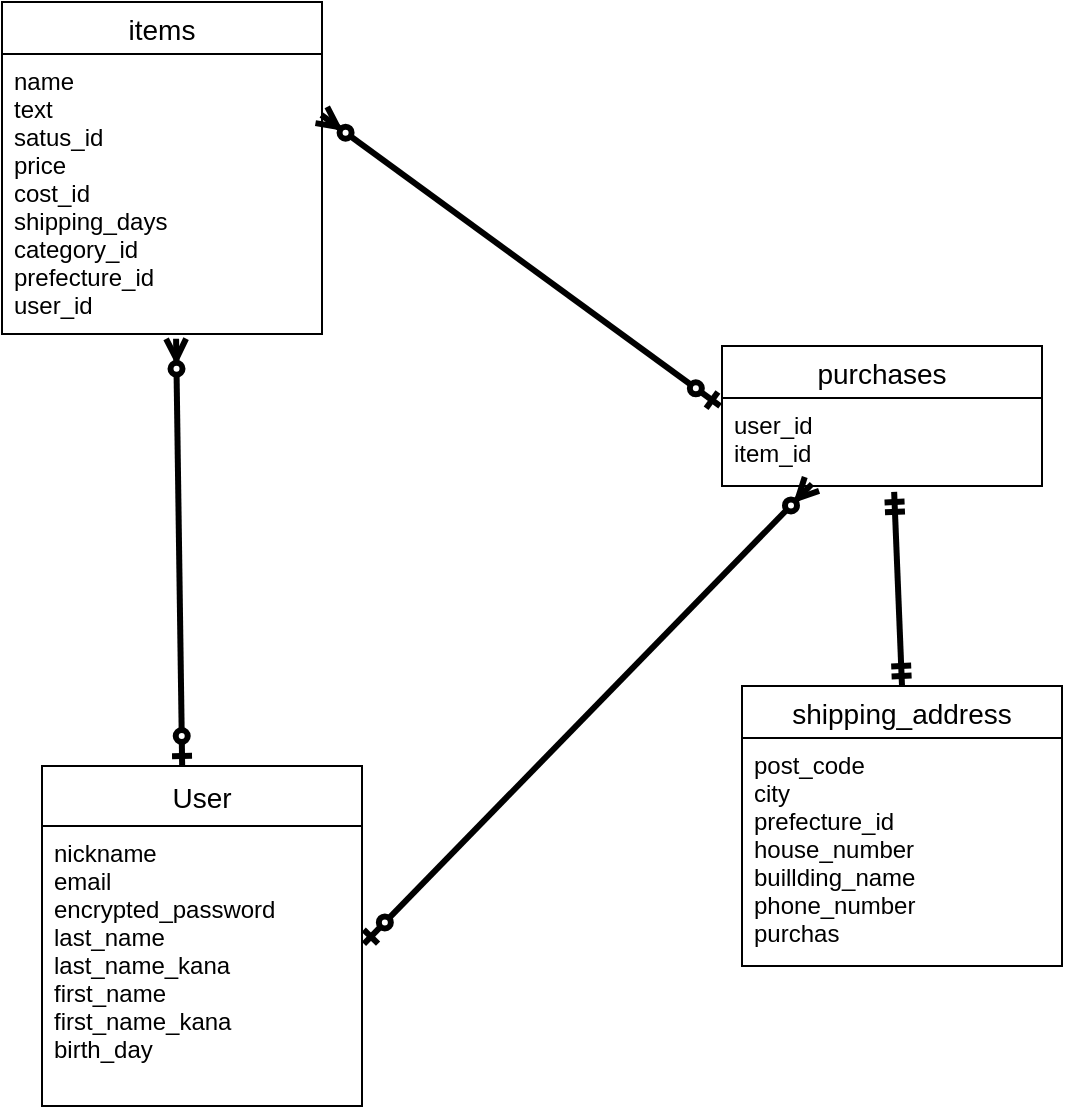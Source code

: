<mxfile>
    <diagram id="hvPI0tyWNj1RV7Cdyehd" name="ページ1">
        <mxGraphModel dx="708" dy="580" grid="1" gridSize="10" guides="1" tooltips="1" connect="1" arrows="1" fold="1" page="1" pageScale="1" pageWidth="827" pageHeight="1169" math="0" shadow="0">
            <root>
                <mxCell id="0"/>
                <mxCell id="1" parent="0"/>
                <mxCell id="3" value="User" style="swimlane;fontStyle=0;childLayout=stackLayout;horizontal=1;startSize=30;horizontalStack=0;resizeParent=1;resizeParentMax=0;resizeLast=0;collapsible=1;marginBottom=0;align=center;fontSize=14;" parent="1" vertex="1">
                    <mxGeometry x="150" y="440" width="160" height="170" as="geometry"/>
                </mxCell>
                <mxCell id="6" value="nickname&#10;email&#10;encrypted_password&#10;last_name&#10;last_name_kana&#10;first_name&#10;first_name_kana&#10;birth_day" style="text;strokeColor=none;fillColor=none;spacingLeft=4;spacingRight=4;overflow=hidden;rotatable=0;points=[[0,0.5],[1,0.5]];portConstraint=eastwest;fontSize=12;" parent="3" vertex="1">
                    <mxGeometry y="30" width="160" height="140" as="geometry"/>
                </mxCell>
                <mxCell id="9" value="shipping_address" style="swimlane;fontStyle=0;childLayout=stackLayout;horizontal=1;startSize=26;horizontalStack=0;resizeParent=1;resizeParentMax=0;resizeLast=0;collapsible=1;marginBottom=0;align=center;fontSize=14;" parent="1" vertex="1">
                    <mxGeometry x="500" y="400" width="160" height="140" as="geometry"/>
                </mxCell>
                <mxCell id="10" value="post_code&#10;city&#10;prefecture_id&#10;house_number&#10;buillding_name&#10;phone_number&#10;purchas" style="text;strokeColor=none;fillColor=none;spacingLeft=4;spacingRight=4;overflow=hidden;rotatable=0;points=[[0,0.5],[1,0.5]];portConstraint=eastwest;fontSize=12;" parent="9" vertex="1">
                    <mxGeometry y="26" width="160" height="114" as="geometry"/>
                </mxCell>
                <mxCell id="24" value="items" style="swimlane;fontStyle=0;childLayout=stackLayout;horizontal=1;startSize=26;horizontalStack=0;resizeParent=1;resizeParentMax=0;resizeLast=0;collapsible=1;marginBottom=0;align=center;fontSize=14;" parent="1" vertex="1">
                    <mxGeometry x="130" y="58" width="160" height="166" as="geometry"/>
                </mxCell>
                <mxCell id="25" value="name&#10;text&#10;satus_id&#10;price&#10;cost_id&#10;shipping_days&#10;category_id&#10;prefecture_id&#10;user_id" style="text;strokeColor=none;fillColor=none;spacingLeft=4;spacingRight=4;overflow=hidden;rotatable=0;points=[[0,0.5],[1,0.5]];portConstraint=eastwest;fontSize=12;" parent="24" vertex="1">
                    <mxGeometry y="26" width="160" height="140" as="geometry"/>
                </mxCell>
                <mxCell id="55" value="" style="fontSize=12;html=1;endArrow=ERzeroToMany;startArrow=ERzeroToOne;strokeColor=default;strokeWidth=3;entryX=0.998;entryY=0.218;entryDx=0;entryDy=0;entryPerimeter=0;exitX=-0.006;exitY=0.091;exitDx=0;exitDy=0;exitPerimeter=0;" parent="1" source="69" target="25" edge="1">
                    <mxGeometry width="100" height="100" relative="1" as="geometry">
                        <mxPoint x="510" y="171" as="sourcePoint"/>
                        <mxPoint x="464" y="120" as="targetPoint"/>
                    </mxGeometry>
                </mxCell>
                <mxCell id="65" value="" style="fontSize=12;html=1;endArrow=ERzeroToMany;startArrow=ERzeroToOne;strokeWidth=3;entryX=0.544;entryY=1.017;entryDx=0;entryDy=0;entryPerimeter=0;exitX=0.438;exitY=0;exitDx=0;exitDy=0;exitPerimeter=0;" parent="1" source="3" target="25" edge="1">
                    <mxGeometry width="100" height="100" relative="1" as="geometry">
                        <mxPoint x="160" y="420" as="sourcePoint"/>
                        <mxPoint x="260" y="320" as="targetPoint"/>
                    </mxGeometry>
                </mxCell>
                <mxCell id="67" value="purchases" style="swimlane;fontStyle=0;childLayout=stackLayout;horizontal=1;startSize=26;horizontalStack=0;resizeParent=1;resizeParentMax=0;resizeLast=0;collapsible=1;marginBottom=0;align=center;fontSize=14;" vertex="1" parent="1">
                    <mxGeometry x="490" y="230" width="160" height="70" as="geometry"/>
                </mxCell>
                <mxCell id="69" value="user_id&#10;item_id" style="text;strokeColor=none;fillColor=none;spacingLeft=4;spacingRight=4;overflow=hidden;rotatable=0;points=[[0,0.5],[1,0.5]];portConstraint=eastwest;fontSize=12;" vertex="1" parent="67">
                    <mxGeometry y="26" width="160" height="44" as="geometry"/>
                </mxCell>
                <mxCell id="71" value="" style="fontSize=12;html=1;endArrow=ERzeroToMany;startArrow=ERzeroToOne;exitX=1.006;exitY=0.421;exitDx=0;exitDy=0;exitPerimeter=0;entryX=0.281;entryY=0.977;entryDx=0;entryDy=0;entryPerimeter=0;strokeWidth=3;" edge="1" parent="1" source="6" target="69">
                    <mxGeometry width="100" height="100" relative="1" as="geometry">
                        <mxPoint x="340" y="450" as="sourcePoint"/>
                        <mxPoint x="540" y="310" as="targetPoint"/>
                    </mxGeometry>
                </mxCell>
                <mxCell id="73" value="" style="fontSize=12;html=1;endArrow=ERmandOne;startArrow=ERmandOne;strokeWidth=3;entryX=0.538;entryY=1.068;entryDx=0;entryDy=0;entryPerimeter=0;exitX=0.5;exitY=0;exitDx=0;exitDy=0;" edge="1" parent="1" source="9" target="69">
                    <mxGeometry width="100" height="100" relative="1" as="geometry">
                        <mxPoint x="550" y="400" as="sourcePoint"/>
                        <mxPoint x="620" y="310" as="targetPoint"/>
                    </mxGeometry>
                </mxCell>
            </root>
        </mxGraphModel>
    </diagram>
</mxfile>